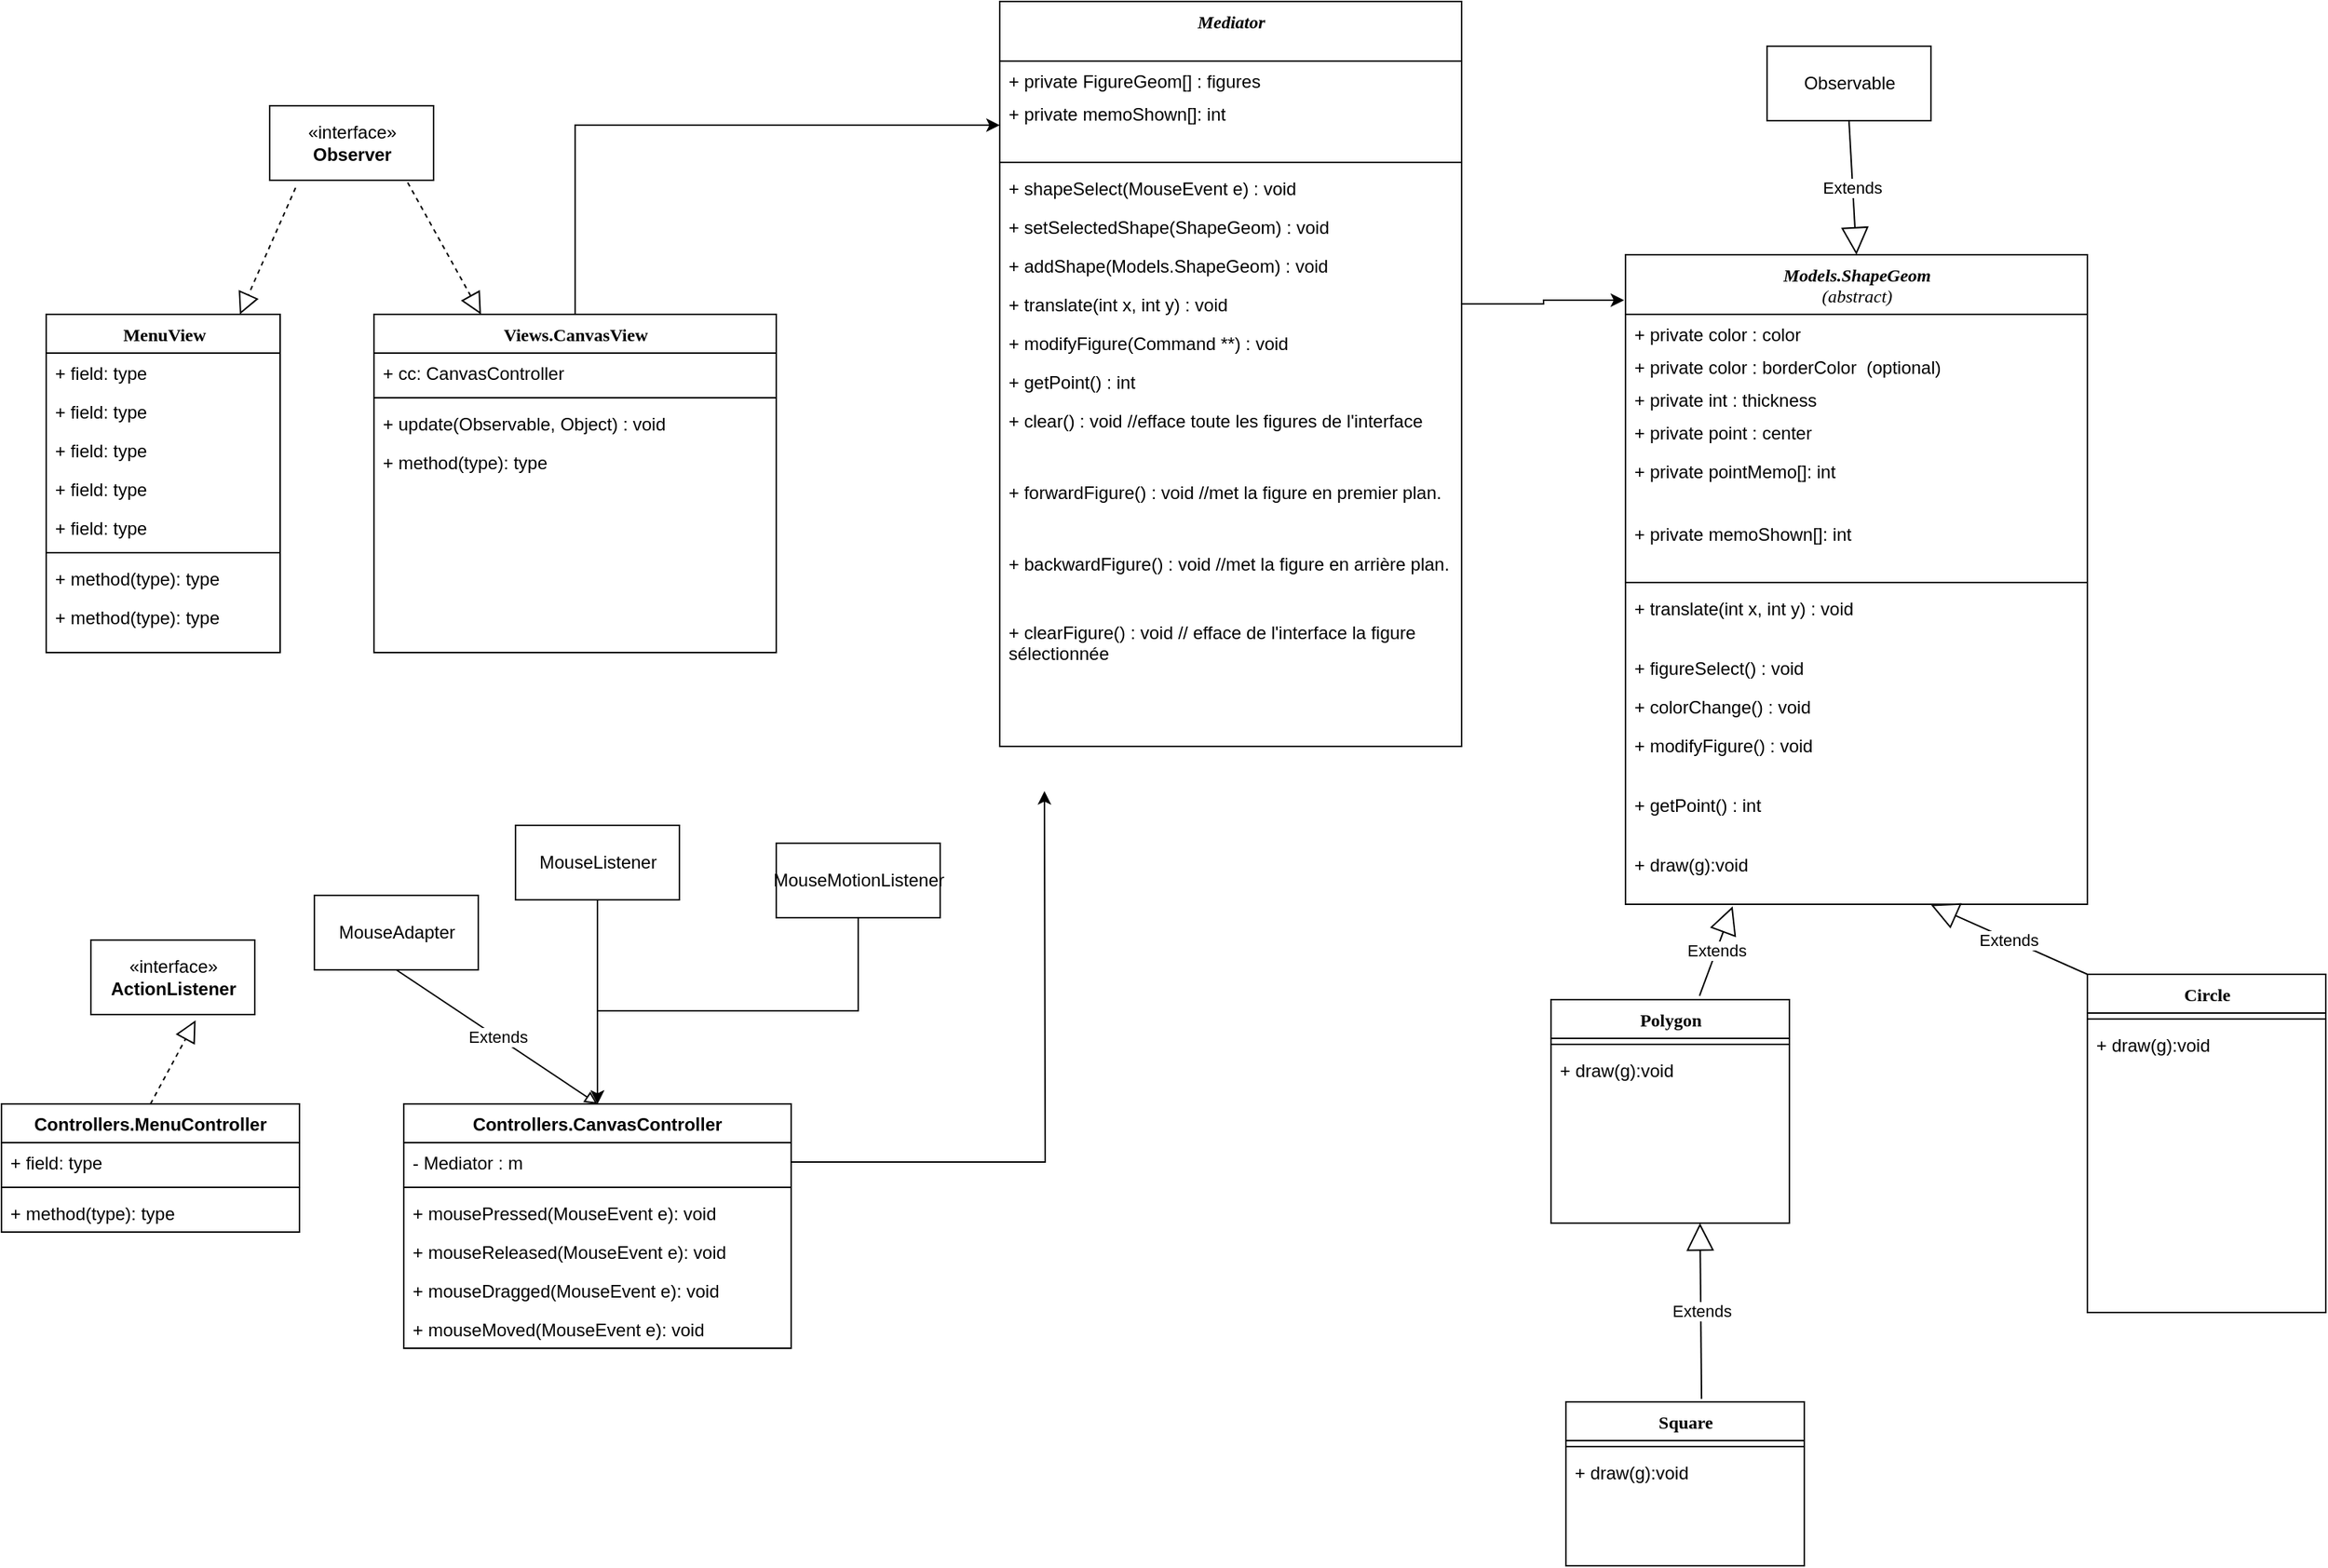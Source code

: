 <mxfile version="14.6.13" type="github">
  <diagram name="Page-1" id="9f46799a-70d6-7492-0946-bef42562c5a5">
    <mxGraphModel dx="1886" dy="1303" grid="1" gridSize="10" guides="1" tooltips="1" connect="1" arrows="1" fold="1" page="1" pageScale="1" pageWidth="1100" pageHeight="850" background="#ffffff" math="0" shadow="0">
      <root>
        <mxCell id="0" />
        <mxCell id="1" parent="0" />
        <mxCell id="78961159f06e98e8-17" value="&lt;div&gt;&lt;i&gt;Models.ShapeGeom&lt;/i&gt;&lt;/div&gt;&lt;div&gt;&lt;i&gt;&lt;span style=&quot;font-weight: normal&quot;&gt;(abstract)&lt;/span&gt;&lt;br&gt;&lt;/i&gt;&lt;/div&gt;" style="swimlane;html=1;fontStyle=1;align=center;verticalAlign=top;childLayout=stackLayout;horizontal=1;startSize=40;horizontalStack=0;resizeParent=1;resizeLast=0;collapsible=1;marginBottom=0;swimlaneFillColor=#ffffff;rounded=0;shadow=0;comic=0;labelBackgroundColor=none;strokeWidth=1;fillColor=none;fontFamily=Verdana;fontSize=12" parent="1" vertex="1">
          <mxGeometry x="400" y="30" width="310" height="436" as="geometry" />
        </mxCell>
        <mxCell id="78961159f06e98e8-21" value="&lt;div&gt;+ private color : color&lt;/div&gt;&lt;div&gt;&lt;br&gt;&lt;/div&gt;" style="text;html=1;strokeColor=none;fillColor=none;align=left;verticalAlign=top;spacingLeft=4;spacingRight=4;whiteSpace=wrap;overflow=hidden;rotatable=0;points=[[0,0.5],[1,0.5]];portConstraint=eastwest;" parent="78961159f06e98e8-17" vertex="1">
          <mxGeometry y="40" width="310" height="22" as="geometry" />
        </mxCell>
        <mxCell id="4_bB-vSsy7LAxxvjSIpe-3" value="&lt;div&gt;+ private color : borderColor&amp;nbsp; (optional)&lt;/div&gt;" style="text;html=1;strokeColor=none;fillColor=none;align=left;verticalAlign=top;spacingLeft=4;spacingRight=4;whiteSpace=wrap;overflow=hidden;rotatable=0;points=[[0,0.5],[1,0.5]];portConstraint=eastwest;" parent="78961159f06e98e8-17" vertex="1">
          <mxGeometry y="62" width="310" height="22" as="geometry" />
        </mxCell>
        <mxCell id="4_bB-vSsy7LAxxvjSIpe-4" value="&lt;div&gt;+ private int : thickness&lt;/div&gt;" style="text;html=1;strokeColor=none;fillColor=none;align=left;verticalAlign=top;spacingLeft=4;spacingRight=4;whiteSpace=wrap;overflow=hidden;rotatable=0;points=[[0,0.5],[1,0.5]];portConstraint=eastwest;" parent="78961159f06e98e8-17" vertex="1">
          <mxGeometry y="84" width="310" height="22" as="geometry" />
        </mxCell>
        <mxCell id="78961159f06e98e8-23" value="+ private point : center" style="text;html=1;strokeColor=none;fillColor=none;align=left;verticalAlign=top;spacingLeft=4;spacingRight=4;whiteSpace=wrap;overflow=hidden;rotatable=0;points=[[0,0.5],[1,0.5]];portConstraint=eastwest;" parent="78961159f06e98e8-17" vertex="1">
          <mxGeometry y="106" width="310" height="26" as="geometry" />
        </mxCell>
        <mxCell id="78961159f06e98e8-24" value="&lt;div&gt;+ private pointMemo[]: int&lt;br&gt;&lt;/div&gt;&lt;div&gt;&lt;br&gt;&lt;/div&gt;" style="text;html=1;strokeColor=none;fillColor=none;align=left;verticalAlign=top;spacingLeft=4;spacingRight=4;whiteSpace=wrap;overflow=hidden;rotatable=0;points=[[0,0.5],[1,0.5]];portConstraint=eastwest;" parent="78961159f06e98e8-17" vertex="1">
          <mxGeometry y="132" width="310" height="42" as="geometry" />
        </mxCell>
        <mxCell id="4_bB-vSsy7LAxxvjSIpe-2" value="&lt;div&gt;+ private memoShown[]: int&lt;br&gt;&lt;/div&gt;&lt;div&gt;&lt;br&gt;&lt;/div&gt;" style="text;html=1;strokeColor=none;fillColor=none;align=left;verticalAlign=top;spacingLeft=4;spacingRight=4;whiteSpace=wrap;overflow=hidden;rotatable=0;points=[[0,0.5],[1,0.5]];portConstraint=eastwest;" parent="78961159f06e98e8-17" vertex="1">
          <mxGeometry y="174" width="310" height="42" as="geometry" />
        </mxCell>
        <mxCell id="78961159f06e98e8-19" value="" style="line;html=1;strokeWidth=1;fillColor=none;align=left;verticalAlign=middle;spacingTop=-1;spacingLeft=3;spacingRight=3;rotatable=0;labelPosition=right;points=[];portConstraint=eastwest;" parent="78961159f06e98e8-17" vertex="1">
          <mxGeometry y="216" width="310" height="8" as="geometry" />
        </mxCell>
        <mxCell id="_SBceAVWX3WUUOqYOyA2-44" value="+ translate(int x, int y) : void" style="text;html=1;strokeColor=none;fillColor=none;align=left;verticalAlign=top;spacingLeft=4;spacingRight=4;whiteSpace=wrap;overflow=hidden;rotatable=0;points=[[0,0.5],[1,0.5]];portConstraint=eastwest;" parent="78961159f06e98e8-17" vertex="1">
          <mxGeometry y="224" width="310" height="40" as="geometry" />
        </mxCell>
        <mxCell id="78961159f06e98e8-20" value="+ figureSelect() : void" style="text;html=1;strokeColor=none;fillColor=none;align=left;verticalAlign=top;spacingLeft=4;spacingRight=4;whiteSpace=wrap;overflow=hidden;rotatable=0;points=[[0,0.5],[1,0.5]];portConstraint=eastwest;" parent="78961159f06e98e8-17" vertex="1">
          <mxGeometry y="264" width="310" height="26" as="geometry" />
        </mxCell>
        <mxCell id="78961159f06e98e8-27" value="&lt;div&gt;+ colorChange() : void&lt;/div&gt;&lt;div&gt;&lt;br&gt;&lt;/div&gt;&lt;div&gt;&amp;nbsp; &lt;br&gt;&lt;/div&gt;&lt;div&gt;&lt;br&gt;&lt;/div&gt;&lt;div&gt;&lt;br&gt;&lt;/div&gt;" style="text;html=1;strokeColor=none;fillColor=none;align=left;verticalAlign=top;spacingLeft=4;spacingRight=4;whiteSpace=wrap;overflow=hidden;rotatable=0;points=[[0,0.5],[1,0.5]];portConstraint=eastwest;" parent="78961159f06e98e8-17" vertex="1">
          <mxGeometry y="290" width="310" height="26" as="geometry" />
        </mxCell>
        <mxCell id="_SBceAVWX3WUUOqYOyA2-45" value="+ modifyFigure() : void" style="text;html=1;strokeColor=none;fillColor=none;align=left;verticalAlign=top;spacingLeft=4;spacingRight=4;whiteSpace=wrap;overflow=hidden;rotatable=0;points=[[0,0.5],[1,0.5]];portConstraint=eastwest;" parent="78961159f06e98e8-17" vertex="1">
          <mxGeometry y="316" width="310" height="40" as="geometry" />
        </mxCell>
        <mxCell id="_SBceAVWX3WUUOqYOyA2-46" value="+ getPoint() : int" style="text;html=1;strokeColor=none;fillColor=none;align=left;verticalAlign=top;spacingLeft=4;spacingRight=4;whiteSpace=wrap;overflow=hidden;rotatable=0;points=[[0,0.5],[1,0.5]];portConstraint=eastwest;" parent="78961159f06e98e8-17" vertex="1">
          <mxGeometry y="356" width="310" height="40" as="geometry" />
        </mxCell>
        <mxCell id="_2XkQiwsp4mKMtn9n1sC-2" value="+ draw(g):void" style="text;html=1;strokeColor=none;fillColor=none;align=left;verticalAlign=top;spacingLeft=4;spacingRight=4;whiteSpace=wrap;overflow=hidden;rotatable=0;points=[[0,0.5],[1,0.5]];portConstraint=eastwest;" parent="78961159f06e98e8-17" vertex="1">
          <mxGeometry y="396" width="310" height="40" as="geometry" />
        </mxCell>
        <mxCell id="_SBceAVWX3WUUOqYOyA2-2" value="Polygon" style="swimlane;html=1;fontStyle=1;align=center;verticalAlign=top;childLayout=stackLayout;horizontal=1;startSize=26;horizontalStack=0;resizeParent=1;resizeLast=0;collapsible=1;marginBottom=0;swimlaneFillColor=#ffffff;rounded=0;shadow=0;comic=0;labelBackgroundColor=none;strokeWidth=1;fillColor=none;fontFamily=Verdana;fontSize=12" parent="1" vertex="1">
          <mxGeometry x="350" y="530" width="160" height="150" as="geometry" />
        </mxCell>
        <mxCell id="_SBceAVWX3WUUOqYOyA2-8" value="" style="line;html=1;strokeWidth=1;fillColor=none;align=left;verticalAlign=middle;spacingTop=-1;spacingLeft=3;spacingRight=3;rotatable=0;labelPosition=right;points=[];portConstraint=eastwest;" parent="_SBceAVWX3WUUOqYOyA2-2" vertex="1">
          <mxGeometry y="26" width="160" height="8" as="geometry" />
        </mxCell>
        <mxCell id="0M7djDL0bi_taNWErHJm-1" value="+ draw(g):void" style="text;html=1;strokeColor=none;fillColor=none;align=left;verticalAlign=top;spacingLeft=4;spacingRight=4;whiteSpace=wrap;overflow=hidden;rotatable=0;points=[[0,0.5],[1,0.5]];portConstraint=eastwest;" parent="_SBceAVWX3WUUOqYOyA2-2" vertex="1">
          <mxGeometry y="34" width="160" height="40" as="geometry" />
        </mxCell>
        <mxCell id="_SBceAVWX3WUUOqYOyA2-11" value="Circle" style="swimlane;html=1;fontStyle=1;align=center;verticalAlign=top;childLayout=stackLayout;horizontal=1;startSize=26;horizontalStack=0;resizeParent=1;resizeLast=0;collapsible=1;marginBottom=0;swimlaneFillColor=#ffffff;rounded=0;shadow=0;comic=0;labelBackgroundColor=none;strokeWidth=1;fillColor=none;fontFamily=Verdana;fontSize=12" parent="1" vertex="1">
          <mxGeometry x="710" y="513" width="160" height="227" as="geometry" />
        </mxCell>
        <mxCell id="_SBceAVWX3WUUOqYOyA2-17" value="" style="line;html=1;strokeWidth=1;fillColor=none;align=left;verticalAlign=middle;spacingTop=-1;spacingLeft=3;spacingRight=3;rotatable=0;labelPosition=right;points=[];portConstraint=eastwest;" parent="_SBceAVWX3WUUOqYOyA2-11" vertex="1">
          <mxGeometry y="26" width="160" height="8" as="geometry" />
        </mxCell>
        <mxCell id="0M7djDL0bi_taNWErHJm-2" value="+ draw(g):void" style="text;html=1;strokeColor=none;fillColor=none;align=left;verticalAlign=top;spacingLeft=4;spacingRight=4;whiteSpace=wrap;overflow=hidden;rotatable=0;points=[[0,0.5],[1,0.5]];portConstraint=eastwest;" parent="_SBceAVWX3WUUOqYOyA2-11" vertex="1">
          <mxGeometry y="34" width="160" height="40" as="geometry" />
        </mxCell>
        <mxCell id="_SBceAVWX3WUUOqYOyA2-21" value="Views.CanvasView" style="swimlane;html=1;fontStyle=1;align=center;verticalAlign=top;childLayout=stackLayout;horizontal=1;startSize=26;horizontalStack=0;resizeParent=1;resizeLast=0;collapsible=1;marginBottom=0;swimlaneFillColor=#ffffff;rounded=0;shadow=0;comic=0;labelBackgroundColor=none;strokeWidth=1;fillColor=none;fontFamily=Verdana;fontSize=12" parent="1" vertex="1">
          <mxGeometry x="-440" y="70" width="270" height="227" as="geometry" />
        </mxCell>
        <mxCell id="_SBceAVWX3WUUOqYOyA2-22" value="+ cc: CanvasController" style="text;html=1;strokeColor=none;fillColor=none;align=left;verticalAlign=top;spacingLeft=4;spacingRight=4;whiteSpace=wrap;overflow=hidden;rotatable=0;points=[[0,0.5],[1,0.5]];portConstraint=eastwest;" parent="_SBceAVWX3WUUOqYOyA2-21" vertex="1">
          <mxGeometry y="26" width="270" height="26" as="geometry" />
        </mxCell>
        <mxCell id="_SBceAVWX3WUUOqYOyA2-27" value="" style="line;html=1;strokeWidth=1;fillColor=none;align=left;verticalAlign=middle;spacingTop=-1;spacingLeft=3;spacingRight=3;rotatable=0;labelPosition=right;points=[];portConstraint=eastwest;" parent="_SBceAVWX3WUUOqYOyA2-21" vertex="1">
          <mxGeometry y="52" width="270" height="8" as="geometry" />
        </mxCell>
        <mxCell id="_SBceAVWX3WUUOqYOyA2-28" value="+ update(Observable, Object) : void" style="text;html=1;strokeColor=none;fillColor=none;align=left;verticalAlign=top;spacingLeft=4;spacingRight=4;whiteSpace=wrap;overflow=hidden;rotatable=0;points=[[0,0.5],[1,0.5]];portConstraint=eastwest;" parent="_SBceAVWX3WUUOqYOyA2-21" vertex="1">
          <mxGeometry y="60" width="270" height="26" as="geometry" />
        </mxCell>
        <mxCell id="_SBceAVWX3WUUOqYOyA2-29" value="+ method(type): type" style="text;html=1;strokeColor=none;fillColor=none;align=left;verticalAlign=top;spacingLeft=4;spacingRight=4;whiteSpace=wrap;overflow=hidden;rotatable=0;points=[[0,0.5],[1,0.5]];portConstraint=eastwest;" parent="_SBceAVWX3WUUOqYOyA2-21" vertex="1">
          <mxGeometry y="86" width="270" height="26" as="geometry" />
        </mxCell>
        <mxCell id="_SBceAVWX3WUUOqYOyA2-30" value="Square" style="swimlane;html=1;fontStyle=1;align=center;verticalAlign=top;childLayout=stackLayout;horizontal=1;startSize=26;horizontalStack=0;resizeParent=1;resizeLast=0;collapsible=1;marginBottom=0;swimlaneFillColor=#ffffff;rounded=0;shadow=0;comic=0;labelBackgroundColor=none;strokeWidth=1;fillColor=none;fontFamily=Verdana;fontSize=12" parent="1" vertex="1">
          <mxGeometry x="360" y="800" width="160" height="110" as="geometry" />
        </mxCell>
        <mxCell id="_SBceAVWX3WUUOqYOyA2-36" value="" style="line;html=1;strokeWidth=1;fillColor=none;align=left;verticalAlign=middle;spacingTop=-1;spacingLeft=3;spacingRight=3;rotatable=0;labelPosition=right;points=[];portConstraint=eastwest;" parent="_SBceAVWX3WUUOqYOyA2-30" vertex="1">
          <mxGeometry y="26" width="160" height="8" as="geometry" />
        </mxCell>
        <mxCell id="0M7djDL0bi_taNWErHJm-3" value="+ draw(g):void" style="text;html=1;strokeColor=none;fillColor=none;align=left;verticalAlign=top;spacingLeft=4;spacingRight=4;whiteSpace=wrap;overflow=hidden;rotatable=0;points=[[0,0.5],[1,0.5]];portConstraint=eastwest;" parent="_SBceAVWX3WUUOqYOyA2-30" vertex="1">
          <mxGeometry y="34" width="160" height="40" as="geometry" />
        </mxCell>
        <mxCell id="_SBceAVWX3WUUOqYOyA2-39" value="Extends" style="endArrow=block;endSize=16;endFill=0;html=1;exitX=0.569;exitY=-0.018;exitDx=0;exitDy=0;exitPerimeter=0;" parent="1" source="_SBceAVWX3WUUOqYOyA2-30" edge="1">
          <mxGeometry width="160" relative="1" as="geometry">
            <mxPoint x="287.04" y="800.049" as="sourcePoint" />
            <mxPoint x="450" y="680" as="targetPoint" />
          </mxGeometry>
        </mxCell>
        <mxCell id="4_bB-vSsy7LAxxvjSIpe-5" value="&lt;div&gt;&lt;i&gt;Mediator&lt;/i&gt;&lt;/div&gt;" style="swimlane;html=1;fontStyle=1;align=center;verticalAlign=top;childLayout=stackLayout;horizontal=1;startSize=40;horizontalStack=0;resizeParent=1;resizeLast=0;collapsible=1;marginBottom=0;swimlaneFillColor=#ffffff;rounded=0;shadow=0;comic=0;labelBackgroundColor=none;strokeWidth=1;fillColor=none;fontFamily=Verdana;fontSize=12" parent="1" vertex="1">
          <mxGeometry x="-20" y="-140" width="310" height="500" as="geometry" />
        </mxCell>
        <mxCell id="4_bB-vSsy7LAxxvjSIpe-6" value="&lt;div&gt;+ private FigureGeom[] : figures&lt;br&gt;&lt;/div&gt;&lt;div&gt;&lt;br&gt;&lt;/div&gt;" style="text;html=1;strokeColor=none;fillColor=none;align=left;verticalAlign=top;spacingLeft=4;spacingRight=4;whiteSpace=wrap;overflow=hidden;rotatable=0;points=[[0,0.5],[1,0.5]];portConstraint=eastwest;" parent="4_bB-vSsy7LAxxvjSIpe-5" vertex="1">
          <mxGeometry y="40" width="310" height="22" as="geometry" />
        </mxCell>
        <mxCell id="4_bB-vSsy7LAxxvjSIpe-11" value="&lt;div&gt;+ private memoShown[]: int&lt;br&gt;&lt;/div&gt;&lt;div&gt;&lt;br&gt;&lt;/div&gt;" style="text;html=1;strokeColor=none;fillColor=none;align=left;verticalAlign=top;spacingLeft=4;spacingRight=4;whiteSpace=wrap;overflow=hidden;rotatable=0;points=[[0,0.5],[1,0.5]];portConstraint=eastwest;" parent="4_bB-vSsy7LAxxvjSIpe-5" vertex="1">
          <mxGeometry y="62" width="310" height="42" as="geometry" />
        </mxCell>
        <mxCell id="4_bB-vSsy7LAxxvjSIpe-12" value="" style="line;html=1;strokeWidth=1;fillColor=none;align=left;verticalAlign=middle;spacingTop=-1;spacingLeft=3;spacingRight=3;rotatable=0;labelPosition=right;points=[];portConstraint=eastwest;" parent="4_bB-vSsy7LAxxvjSIpe-5" vertex="1">
          <mxGeometry y="104" width="310" height="8" as="geometry" />
        </mxCell>
        <mxCell id="tLEsD_sJ9pswuAgxyoLn-1" value="+ shapeSelect(MouseEvent e) : void" style="text;html=1;strokeColor=none;fillColor=none;align=left;verticalAlign=top;spacingLeft=4;spacingRight=4;whiteSpace=wrap;overflow=hidden;rotatable=0;points=[[0,0.5],[1,0.5]];portConstraint=eastwest;" parent="4_bB-vSsy7LAxxvjSIpe-5" vertex="1">
          <mxGeometry y="112" width="310" height="26" as="geometry" />
        </mxCell>
        <mxCell id="oSvIhVIX3z2i7XlrZZki-8" value="+ setSelectedShape(ShapeGeom) : void" style="text;html=1;strokeColor=none;fillColor=none;align=left;verticalAlign=top;spacingLeft=4;spacingRight=4;whiteSpace=wrap;overflow=hidden;rotatable=0;points=[[0,0.5],[1,0.5]];portConstraint=eastwest;" vertex="1" parent="4_bB-vSsy7LAxxvjSIpe-5">
          <mxGeometry y="138" width="310" height="26" as="geometry" />
        </mxCell>
        <mxCell id="tLEsD_sJ9pswuAgxyoLn-2" value="+ addShape(Models.ShapeGeom) : void" style="text;html=1;strokeColor=none;fillColor=none;align=left;verticalAlign=top;spacingLeft=4;spacingRight=4;whiteSpace=wrap;overflow=hidden;rotatable=0;points=[[0,0.5],[1,0.5]];portConstraint=eastwest;" parent="4_bB-vSsy7LAxxvjSIpe-5" vertex="1">
          <mxGeometry y="164" width="310" height="26" as="geometry" />
        </mxCell>
        <mxCell id="4_bB-vSsy7LAxxvjSIpe-15" value="+ translate(int x, int y) : void" style="text;html=1;strokeColor=none;fillColor=none;align=left;verticalAlign=top;spacingLeft=4;spacingRight=4;whiteSpace=wrap;overflow=hidden;rotatable=0;points=[[0,0.5],[1,0.5]];portConstraint=eastwest;" parent="4_bB-vSsy7LAxxvjSIpe-5" vertex="1">
          <mxGeometry y="190" width="310" height="26" as="geometry" />
        </mxCell>
        <mxCell id="4_bB-vSsy7LAxxvjSIpe-16" value="+ modifyFigure(Command **) : void" style="text;html=1;strokeColor=none;fillColor=none;align=left;verticalAlign=top;spacingLeft=4;spacingRight=4;whiteSpace=wrap;overflow=hidden;rotatable=0;points=[[0,0.5],[1,0.5]];portConstraint=eastwest;" parent="4_bB-vSsy7LAxxvjSIpe-5" vertex="1">
          <mxGeometry y="216" width="310" height="26" as="geometry" />
        </mxCell>
        <mxCell id="4_bB-vSsy7LAxxvjSIpe-17" value="+ getPoint() : int" style="text;html=1;strokeColor=none;fillColor=none;align=left;verticalAlign=top;spacingLeft=4;spacingRight=4;whiteSpace=wrap;overflow=hidden;rotatable=0;points=[[0,0.5],[1,0.5]];portConstraint=eastwest;" parent="4_bB-vSsy7LAxxvjSIpe-5" vertex="1">
          <mxGeometry y="242" width="310" height="26" as="geometry" />
        </mxCell>
        <mxCell id="-TnKxgi97NMcGOh5BOXl-1" value="+ clear() : void //efface toute les figures de l&#39;interface" style="text;html=1;strokeColor=none;fillColor=none;align=left;verticalAlign=top;spacingLeft=4;spacingRight=4;whiteSpace=wrap;overflow=hidden;rotatable=0;points=[[0,0.5],[1,0.5]];portConstraint=eastwest;" vertex="1" parent="4_bB-vSsy7LAxxvjSIpe-5">
          <mxGeometry y="268" width="310" height="48" as="geometry" />
        </mxCell>
        <mxCell id="-TnKxgi97NMcGOh5BOXl-2" value="+ forwardFigure() : void //met la figure en premier plan." style="text;html=1;strokeColor=none;fillColor=none;align=left;verticalAlign=top;spacingLeft=4;spacingRight=4;whiteSpace=wrap;overflow=hidden;rotatable=0;points=[[0,0.5],[1,0.5]];portConstraint=eastwest;" vertex="1" parent="4_bB-vSsy7LAxxvjSIpe-5">
          <mxGeometry y="316" width="310" height="48" as="geometry" />
        </mxCell>
        <mxCell id="-TnKxgi97NMcGOh5BOXl-3" value="+ backwardFigure() : void //met la figure en arrière plan." style="text;html=1;strokeColor=none;fillColor=none;align=left;verticalAlign=top;spacingLeft=4;spacingRight=4;whiteSpace=wrap;overflow=hidden;rotatable=0;points=[[0,0.5],[1,0.5]];portConstraint=eastwest;" vertex="1" parent="4_bB-vSsy7LAxxvjSIpe-5">
          <mxGeometry y="364" width="310" height="46" as="geometry" />
        </mxCell>
        <mxCell id="-TnKxgi97NMcGOh5BOXl-4" value="+ clearFigure() : void // efface de l&#39;interface la figure sélectionnée" style="text;html=1;strokeColor=none;fillColor=none;align=left;verticalAlign=top;spacingLeft=4;spacingRight=4;whiteSpace=wrap;overflow=hidden;rotatable=0;points=[[0,0.5],[1,0.5]];portConstraint=eastwest;" vertex="1" parent="4_bB-vSsy7LAxxvjSIpe-5">
          <mxGeometry y="410" width="310" height="46" as="geometry" />
        </mxCell>
        <mxCell id="4_bB-vSsy7LAxxvjSIpe-22" value="MenuView" style="swimlane;html=1;fontStyle=1;align=center;verticalAlign=top;childLayout=stackLayout;horizontal=1;startSize=26;horizontalStack=0;resizeParent=1;resizeLast=0;collapsible=1;marginBottom=0;swimlaneFillColor=#ffffff;rounded=0;shadow=0;comic=0;labelBackgroundColor=none;strokeWidth=1;fillColor=none;fontFamily=Verdana;fontSize=12" parent="1" vertex="1">
          <mxGeometry x="-660" y="70" width="157" height="227" as="geometry" />
        </mxCell>
        <mxCell id="4_bB-vSsy7LAxxvjSIpe-23" value="+ field: type" style="text;html=1;strokeColor=none;fillColor=none;align=left;verticalAlign=top;spacingLeft=4;spacingRight=4;whiteSpace=wrap;overflow=hidden;rotatable=0;points=[[0,0.5],[1,0.5]];portConstraint=eastwest;" parent="4_bB-vSsy7LAxxvjSIpe-22" vertex="1">
          <mxGeometry y="26" width="157" height="26" as="geometry" />
        </mxCell>
        <mxCell id="4_bB-vSsy7LAxxvjSIpe-24" value="+ field: type" style="text;html=1;strokeColor=none;fillColor=none;align=left;verticalAlign=top;spacingLeft=4;spacingRight=4;whiteSpace=wrap;overflow=hidden;rotatable=0;points=[[0,0.5],[1,0.5]];portConstraint=eastwest;" parent="4_bB-vSsy7LAxxvjSIpe-22" vertex="1">
          <mxGeometry y="52" width="157" height="26" as="geometry" />
        </mxCell>
        <mxCell id="4_bB-vSsy7LAxxvjSIpe-25" value="+ field: type" style="text;html=1;strokeColor=none;fillColor=none;align=left;verticalAlign=top;spacingLeft=4;spacingRight=4;whiteSpace=wrap;overflow=hidden;rotatable=0;points=[[0,0.5],[1,0.5]];portConstraint=eastwest;" parent="4_bB-vSsy7LAxxvjSIpe-22" vertex="1">
          <mxGeometry y="78" width="157" height="26" as="geometry" />
        </mxCell>
        <mxCell id="4_bB-vSsy7LAxxvjSIpe-26" value="+ field: type" style="text;html=1;strokeColor=none;fillColor=none;align=left;verticalAlign=top;spacingLeft=4;spacingRight=4;whiteSpace=wrap;overflow=hidden;rotatable=0;points=[[0,0.5],[1,0.5]];portConstraint=eastwest;" parent="4_bB-vSsy7LAxxvjSIpe-22" vertex="1">
          <mxGeometry y="104" width="157" height="26" as="geometry" />
        </mxCell>
        <mxCell id="4_bB-vSsy7LAxxvjSIpe-27" value="+ field: type" style="text;html=1;strokeColor=none;fillColor=none;align=left;verticalAlign=top;spacingLeft=4;spacingRight=4;whiteSpace=wrap;overflow=hidden;rotatable=0;points=[[0,0.5],[1,0.5]];portConstraint=eastwest;" parent="4_bB-vSsy7LAxxvjSIpe-22" vertex="1">
          <mxGeometry y="130" width="157" height="26" as="geometry" />
        </mxCell>
        <mxCell id="4_bB-vSsy7LAxxvjSIpe-28" value="" style="line;html=1;strokeWidth=1;fillColor=none;align=left;verticalAlign=middle;spacingTop=-1;spacingLeft=3;spacingRight=3;rotatable=0;labelPosition=right;points=[];portConstraint=eastwest;" parent="4_bB-vSsy7LAxxvjSIpe-22" vertex="1">
          <mxGeometry y="156" width="157" height="8" as="geometry" />
        </mxCell>
        <mxCell id="4_bB-vSsy7LAxxvjSIpe-29" value="+ method(type): type" style="text;html=1;strokeColor=none;fillColor=none;align=left;verticalAlign=top;spacingLeft=4;spacingRight=4;whiteSpace=wrap;overflow=hidden;rotatable=0;points=[[0,0.5],[1,0.5]];portConstraint=eastwest;" parent="4_bB-vSsy7LAxxvjSIpe-22" vertex="1">
          <mxGeometry y="164" width="157" height="26" as="geometry" />
        </mxCell>
        <mxCell id="4_bB-vSsy7LAxxvjSIpe-30" value="+ method(type): type" style="text;html=1;strokeColor=none;fillColor=none;align=left;verticalAlign=top;spacingLeft=4;spacingRight=4;whiteSpace=wrap;overflow=hidden;rotatable=0;points=[[0,0.5],[1,0.5]];portConstraint=eastwest;" parent="4_bB-vSsy7LAxxvjSIpe-22" vertex="1">
          <mxGeometry y="190" width="157" height="26" as="geometry" />
        </mxCell>
        <mxCell id="_2XkQiwsp4mKMtn9n1sC-3" value="&lt;div&gt;Observable&lt;/div&gt;" style="html=1;" parent="1" vertex="1">
          <mxGeometry x="495" y="-110" width="110" height="50" as="geometry" />
        </mxCell>
        <mxCell id="_2XkQiwsp4mKMtn9n1sC-4" value="Extends" style="endArrow=block;endSize=16;endFill=0;html=1;exitX=0.5;exitY=1;exitDx=0;exitDy=0;entryX=0.5;entryY=0;entryDx=0;entryDy=0;" parent="1" source="_2XkQiwsp4mKMtn9n1sC-3" target="78961159f06e98e8-17" edge="1">
          <mxGeometry width="160" relative="1" as="geometry">
            <mxPoint x="280" y="230" as="sourcePoint" />
            <mxPoint x="440" y="230" as="targetPoint" />
          </mxGeometry>
        </mxCell>
        <mxCell id="_2XkQiwsp4mKMtn9n1sC-6" value="«interface»&lt;br&gt;&lt;div&gt;&lt;b&gt;Observer&lt;/b&gt;&lt;/div&gt;" style="html=1;" parent="1" vertex="1">
          <mxGeometry x="-510" y="-70" width="110" height="50" as="geometry" />
        </mxCell>
        <mxCell id="_2XkQiwsp4mKMtn9n1sC-8" value="" style="endArrow=block;dashed=1;endFill=0;endSize=12;html=1;exitX=0.842;exitY=1.031;exitDx=0;exitDy=0;exitPerimeter=0;" parent="1" source="_2XkQiwsp4mKMtn9n1sC-6" target="_SBceAVWX3WUUOqYOyA2-21" edge="1">
          <mxGeometry width="160" relative="1" as="geometry">
            <mxPoint x="-280" y="-1" as="sourcePoint" />
            <mxPoint x="-120" y="-1" as="targetPoint" />
          </mxGeometry>
        </mxCell>
        <mxCell id="_2XkQiwsp4mKMtn9n1sC-9" value="" style="endArrow=block;dashed=1;endFill=0;endSize=12;html=1;exitX=0.158;exitY=1.101;exitDx=0;exitDy=0;exitPerimeter=0;entryX=0.828;entryY=0;entryDx=0;entryDy=0;entryPerimeter=0;" parent="1" source="_2XkQiwsp4mKMtn9n1sC-6" target="4_bB-vSsy7LAxxvjSIpe-22" edge="1">
          <mxGeometry width="160" relative="1" as="geometry">
            <mxPoint x="-40" y="190" as="sourcePoint" />
            <mxPoint x="120" y="190" as="targetPoint" />
          </mxGeometry>
        </mxCell>
        <mxCell id="_2XkQiwsp4mKMtn9n1sC-10" style="edgeStyle=orthogonalEdgeStyle;rounded=0;orthogonalLoop=1;jettySize=auto;html=1;" parent="1" source="_SBceAVWX3WUUOqYOyA2-21" target="4_bB-vSsy7LAxxvjSIpe-11" edge="1">
          <mxGeometry relative="1" as="geometry">
            <mxPoint x="-160" as="sourcePoint" />
          </mxGeometry>
        </mxCell>
        <mxCell id="_2XkQiwsp4mKMtn9n1sC-11" style="edgeStyle=orthogonalEdgeStyle;rounded=0;orthogonalLoop=1;jettySize=auto;html=1;exitX=1;exitY=0.5;exitDx=0;exitDy=0;entryX=-0.003;entryY=0.07;entryDx=0;entryDy=0;entryPerimeter=0;" parent="1" source="4_bB-vSsy7LAxxvjSIpe-15" target="78961159f06e98e8-17" edge="1">
          <mxGeometry relative="1" as="geometry" />
        </mxCell>
        <mxCell id="_2XkQiwsp4mKMtn9n1sC-12" value="MouseAdapter" style="html=1;" parent="1" vertex="1">
          <mxGeometry x="-480" y="460" width="110" height="50" as="geometry" />
        </mxCell>
        <mxCell id="_2XkQiwsp4mKMtn9n1sC-13" value="Controllers.CanvasController" style="swimlane;fontStyle=1;align=center;verticalAlign=top;childLayout=stackLayout;horizontal=1;startSize=26;horizontalStack=0;resizeParent=1;resizeParentMax=0;resizeLast=0;collapsible=1;marginBottom=0;" parent="1" vertex="1">
          <mxGeometry x="-420" y="600" width="260" height="164" as="geometry" />
        </mxCell>
        <mxCell id="_2XkQiwsp4mKMtn9n1sC-14" value="- Mediator : m" style="text;strokeColor=none;fillColor=none;align=left;verticalAlign=top;spacingLeft=4;spacingRight=4;overflow=hidden;rotatable=0;points=[[0,0.5],[1,0.5]];portConstraint=eastwest;" parent="_2XkQiwsp4mKMtn9n1sC-13" vertex="1">
          <mxGeometry y="26" width="260" height="26" as="geometry" />
        </mxCell>
        <mxCell id="_2XkQiwsp4mKMtn9n1sC-15" value="" style="line;strokeWidth=1;fillColor=none;align=left;verticalAlign=middle;spacingTop=-1;spacingLeft=3;spacingRight=3;rotatable=0;labelPosition=right;points=[];portConstraint=eastwest;" parent="_2XkQiwsp4mKMtn9n1sC-13" vertex="1">
          <mxGeometry y="52" width="260" height="8" as="geometry" />
        </mxCell>
        <mxCell id="_2XkQiwsp4mKMtn9n1sC-16" value="+ mousePressed(MouseEvent e): void" style="text;strokeColor=none;fillColor=none;align=left;verticalAlign=top;spacingLeft=4;spacingRight=4;overflow=hidden;rotatable=0;points=[[0,0.5],[1,0.5]];portConstraint=eastwest;" parent="_2XkQiwsp4mKMtn9n1sC-13" vertex="1">
          <mxGeometry y="60" width="260" height="26" as="geometry" />
        </mxCell>
        <mxCell id="oSvIhVIX3z2i7XlrZZki-3" value="+ mouseReleased(MouseEvent e): void" style="text;strokeColor=none;fillColor=none;align=left;verticalAlign=top;spacingLeft=4;spacingRight=4;overflow=hidden;rotatable=0;points=[[0,0.5],[1,0.5]];portConstraint=eastwest;" vertex="1" parent="_2XkQiwsp4mKMtn9n1sC-13">
          <mxGeometry y="86" width="260" height="26" as="geometry" />
        </mxCell>
        <mxCell id="oSvIhVIX3z2i7XlrZZki-1" value="+ mouseDragged(MouseEvent e): void" style="text;strokeColor=none;fillColor=none;align=left;verticalAlign=top;spacingLeft=4;spacingRight=4;overflow=hidden;rotatable=0;points=[[0,0.5],[1,0.5]];portConstraint=eastwest;" vertex="1" parent="_2XkQiwsp4mKMtn9n1sC-13">
          <mxGeometry y="112" width="260" height="26" as="geometry" />
        </mxCell>
        <mxCell id="oSvIhVIX3z2i7XlrZZki-2" value="+ mouseMoved(MouseEvent e): void" style="text;strokeColor=none;fillColor=none;align=left;verticalAlign=top;spacingLeft=4;spacingRight=4;overflow=hidden;rotatable=0;points=[[0,0.5],[1,0.5]];portConstraint=eastwest;" vertex="1" parent="_2XkQiwsp4mKMtn9n1sC-13">
          <mxGeometry y="138" width="260" height="26" as="geometry" />
        </mxCell>
        <mxCell id="_2XkQiwsp4mKMtn9n1sC-17" value="Extends" style="endArrow=none;endSize=16;endFill=0;html=1;exitX=0.5;exitY=0;exitDx=0;exitDy=0;entryX=0.5;entryY=1;entryDx=0;entryDy=0;startArrow=block;startFill=0;" parent="1" source="_2XkQiwsp4mKMtn9n1sC-13" target="_2XkQiwsp4mKMtn9n1sC-12" edge="1">
          <mxGeometry width="160" relative="1" as="geometry">
            <mxPoint x="70" y="350" as="sourcePoint" />
            <mxPoint x="230" y="350" as="targetPoint" />
          </mxGeometry>
        </mxCell>
        <mxCell id="_2XkQiwsp4mKMtn9n1sC-18" style="edgeStyle=orthogonalEdgeStyle;rounded=0;orthogonalLoop=1;jettySize=auto;html=1;exitX=1;exitY=0.5;exitDx=0;exitDy=0;" parent="1" source="_2XkQiwsp4mKMtn9n1sC-14" edge="1">
          <mxGeometry relative="1" as="geometry">
            <mxPoint x="10.0" y="390" as="targetPoint" />
          </mxGeometry>
        </mxCell>
        <mxCell id="_2XkQiwsp4mKMtn9n1sC-19" value="Extends" style="endArrow=block;endSize=16;endFill=0;html=1;exitX=0.623;exitY=-0.017;exitDx=0;exitDy=0;exitPerimeter=0;entryX=0.232;entryY=1.035;entryDx=0;entryDy=0;entryPerimeter=0;" parent="1" source="_SBceAVWX3WUUOqYOyA2-2" target="_2XkQiwsp4mKMtn9n1sC-2" edge="1">
          <mxGeometry width="160" relative="1" as="geometry">
            <mxPoint x="70" y="400" as="sourcePoint" />
            <mxPoint x="230" y="400" as="targetPoint" />
          </mxGeometry>
        </mxCell>
        <mxCell id="_2XkQiwsp4mKMtn9n1sC-21" value="Extends" style="endArrow=block;endSize=16;endFill=0;html=1;exitX=0;exitY=0;exitDx=0;exitDy=0;entryX=0.661;entryY=1.006;entryDx=0;entryDy=0;entryPerimeter=0;" parent="1" source="_SBceAVWX3WUUOqYOyA2-11" target="_2XkQiwsp4mKMtn9n1sC-2" edge="1">
          <mxGeometry width="160" relative="1" as="geometry">
            <mxPoint x="661.04" y="680" as="sourcePoint" />
            <mxPoint x="660.0" y="571.98" as="targetPoint" />
          </mxGeometry>
        </mxCell>
        <mxCell id="_2XkQiwsp4mKMtn9n1sC-26" value="Controllers.MenuController" style="swimlane;fontStyle=1;align=center;verticalAlign=top;childLayout=stackLayout;horizontal=1;startSize=26;horizontalStack=0;resizeParent=1;resizeParentMax=0;resizeLast=0;collapsible=1;marginBottom=0;" parent="1" vertex="1">
          <mxGeometry x="-690" y="600" width="200" height="86" as="geometry" />
        </mxCell>
        <mxCell id="_2XkQiwsp4mKMtn9n1sC-27" value="+ field: type" style="text;strokeColor=none;fillColor=none;align=left;verticalAlign=top;spacingLeft=4;spacingRight=4;overflow=hidden;rotatable=0;points=[[0,0.5],[1,0.5]];portConstraint=eastwest;" parent="_2XkQiwsp4mKMtn9n1sC-26" vertex="1">
          <mxGeometry y="26" width="200" height="26" as="geometry" />
        </mxCell>
        <mxCell id="_2XkQiwsp4mKMtn9n1sC-28" value="" style="line;strokeWidth=1;fillColor=none;align=left;verticalAlign=middle;spacingTop=-1;spacingLeft=3;spacingRight=3;rotatable=0;labelPosition=right;points=[];portConstraint=eastwest;" parent="_2XkQiwsp4mKMtn9n1sC-26" vertex="1">
          <mxGeometry y="52" width="200" height="8" as="geometry" />
        </mxCell>
        <mxCell id="_2XkQiwsp4mKMtn9n1sC-29" value="+ method(type): type" style="text;strokeColor=none;fillColor=none;align=left;verticalAlign=top;spacingLeft=4;spacingRight=4;overflow=hidden;rotatable=0;points=[[0,0.5],[1,0.5]];portConstraint=eastwest;" parent="_2XkQiwsp4mKMtn9n1sC-26" vertex="1">
          <mxGeometry y="60" width="200" height="26" as="geometry" />
        </mxCell>
        <mxCell id="_2XkQiwsp4mKMtn9n1sC-31" value="«interface»&lt;br&gt;&lt;b&gt;ActionListener&lt;/b&gt;" style="html=1;" parent="1" vertex="1">
          <mxGeometry x="-630" y="490" width="110" height="50" as="geometry" />
        </mxCell>
        <mxCell id="_2XkQiwsp4mKMtn9n1sC-32" value="" style="endArrow=block;dashed=1;endFill=0;endSize=12;html=1;exitX=0.5;exitY=0;exitDx=0;exitDy=0;entryX=0.639;entryY=1.078;entryDx=0;entryDy=0;entryPerimeter=0;" parent="1" source="_2XkQiwsp4mKMtn9n1sC-26" target="_2XkQiwsp4mKMtn9n1sC-31" edge="1">
          <mxGeometry width="160" relative="1" as="geometry">
            <mxPoint x="-60" y="530" as="sourcePoint" />
            <mxPoint x="100" y="530" as="targetPoint" />
          </mxGeometry>
        </mxCell>
        <mxCell id="oSvIhVIX3z2i7XlrZZki-6" style="edgeStyle=orthogonalEdgeStyle;rounded=0;orthogonalLoop=1;jettySize=auto;html=1;entryX=0.5;entryY=0;entryDx=0;entryDy=0;" edge="1" parent="1" source="oSvIhVIX3z2i7XlrZZki-4" target="_2XkQiwsp4mKMtn9n1sC-13">
          <mxGeometry relative="1" as="geometry" />
        </mxCell>
        <mxCell id="oSvIhVIX3z2i7XlrZZki-4" value="MouseListener" style="html=1;" vertex="1" parent="1">
          <mxGeometry x="-345" y="413" width="110" height="50" as="geometry" />
        </mxCell>
        <mxCell id="oSvIhVIX3z2i7XlrZZki-7" style="edgeStyle=orthogonalEdgeStyle;rounded=0;orthogonalLoop=1;jettySize=auto;html=1;" edge="1" parent="1" source="oSvIhVIX3z2i7XlrZZki-5" target="_2XkQiwsp4mKMtn9n1sC-13">
          <mxGeometry relative="1" as="geometry" />
        </mxCell>
        <mxCell id="oSvIhVIX3z2i7XlrZZki-5" value="MouseMotionListener" style="html=1;" vertex="1" parent="1">
          <mxGeometry x="-170" y="425" width="110" height="50" as="geometry" />
        </mxCell>
      </root>
    </mxGraphModel>
  </diagram>
</mxfile>

